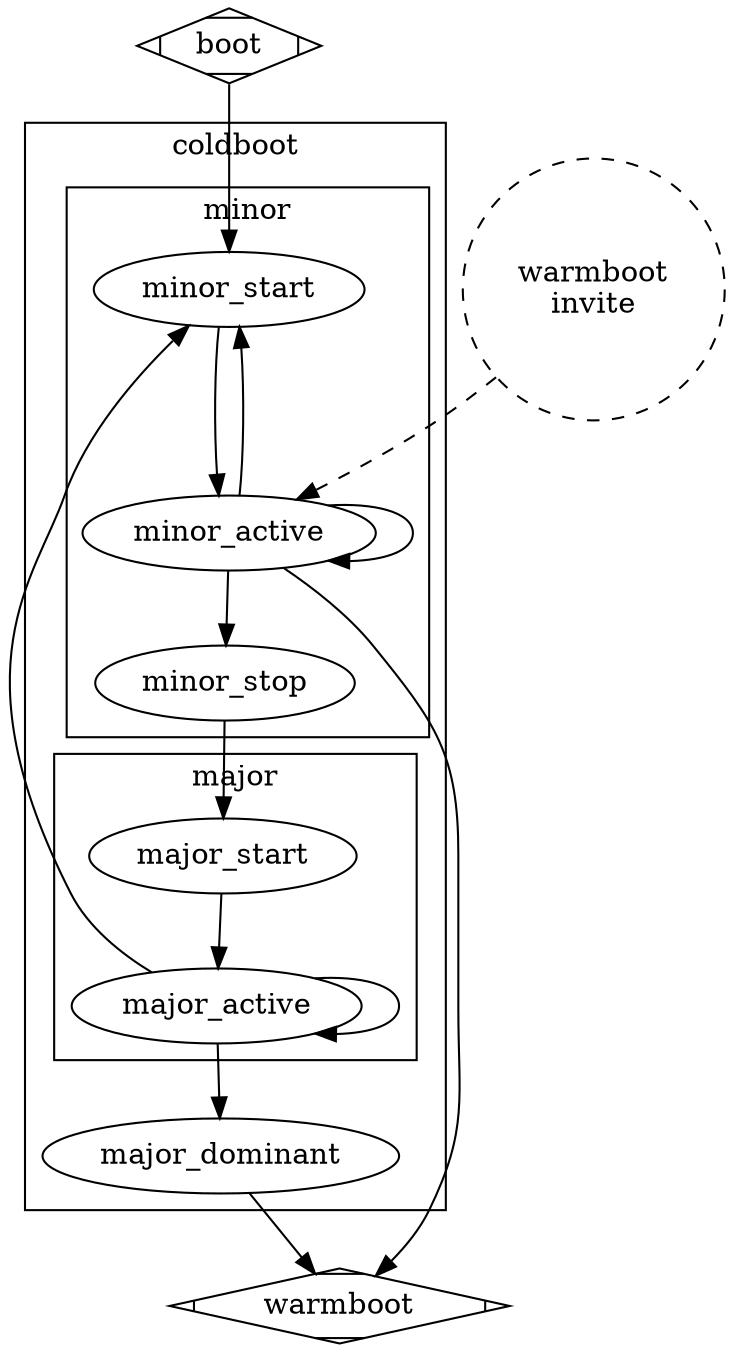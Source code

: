 digraph boot0 
{
    boot [shape=Mdiamond];
    boot -> minor_start;


    subgraph cluster_coldboot_minor 
    {
        label = "coldboot";

        subgraph cluster_coldboot_minor 
        {
            label = "minor";

            minor_start -> minor_active;
            minor_active -> minor_active;
            minor_active -> minor_stop;
            minor_active -> minor_start;
        }

        subgraph cluster_coldboot
        {
            label = "major";

            major_start ->major_active;
            major_active -> major_active;
            major_active -> minor_start;
        }

        major_active -> major_dominant;
        minor_stop -> major_start;
    }

    warmboot [shape=Mdiamond];

    minor_active -> warmboot;
    major_dominant -> warmboot

    invite [shape=circle,style=dashed,label="warmboot\ninvite"];
    invite -> minor_active [style=dashed];

}
